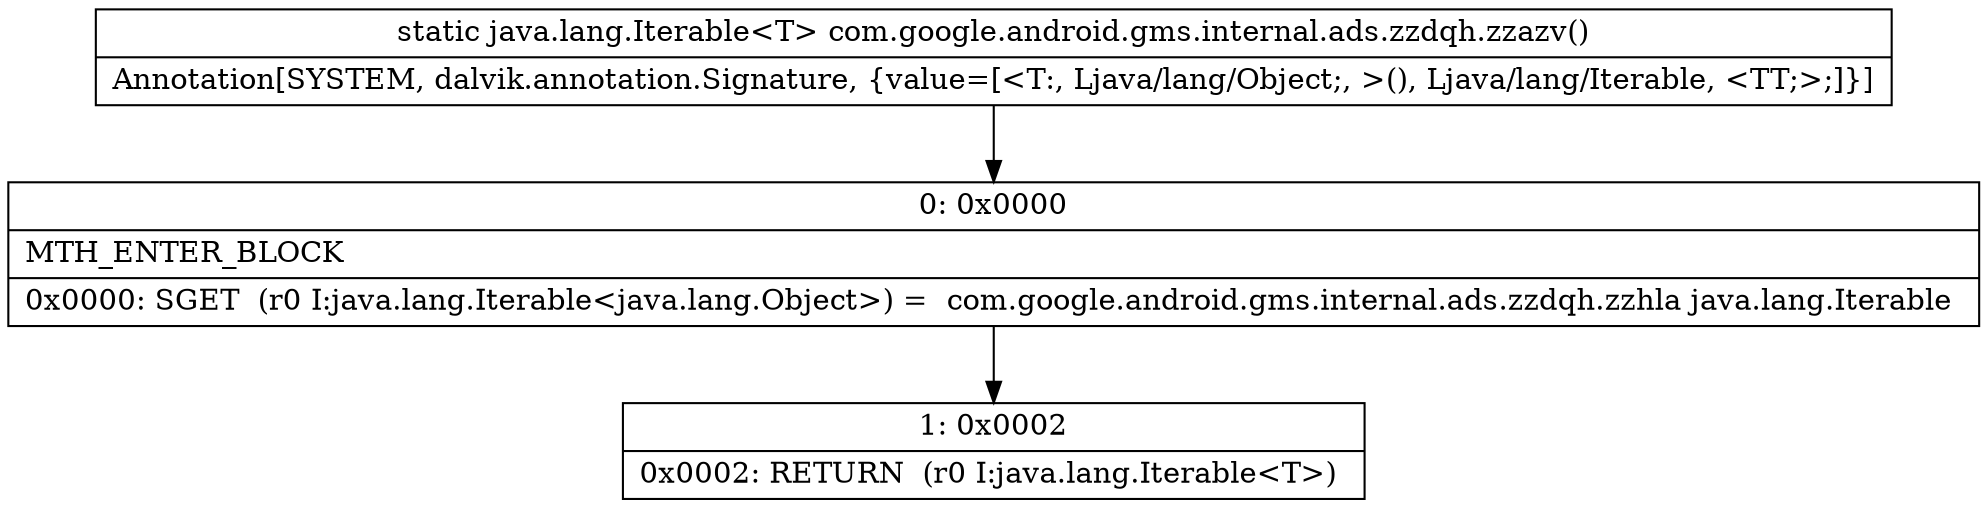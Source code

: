 digraph "CFG forcom.google.android.gms.internal.ads.zzdqh.zzazv()Ljava\/lang\/Iterable;" {
Node_0 [shape=record,label="{0\:\ 0x0000|MTH_ENTER_BLOCK\l|0x0000: SGET  (r0 I:java.lang.Iterable\<java.lang.Object\>) =  com.google.android.gms.internal.ads.zzdqh.zzhla java.lang.Iterable \l}"];
Node_1 [shape=record,label="{1\:\ 0x0002|0x0002: RETURN  (r0 I:java.lang.Iterable\<T\>) \l}"];
MethodNode[shape=record,label="{static java.lang.Iterable\<T\> com.google.android.gms.internal.ads.zzdqh.zzazv()  | Annotation[SYSTEM, dalvik.annotation.Signature, \{value=[\<T:, Ljava\/lang\/Object;, \>(), Ljava\/lang\/Iterable, \<TT;\>;]\}]\l}"];
MethodNode -> Node_0;
Node_0 -> Node_1;
}

